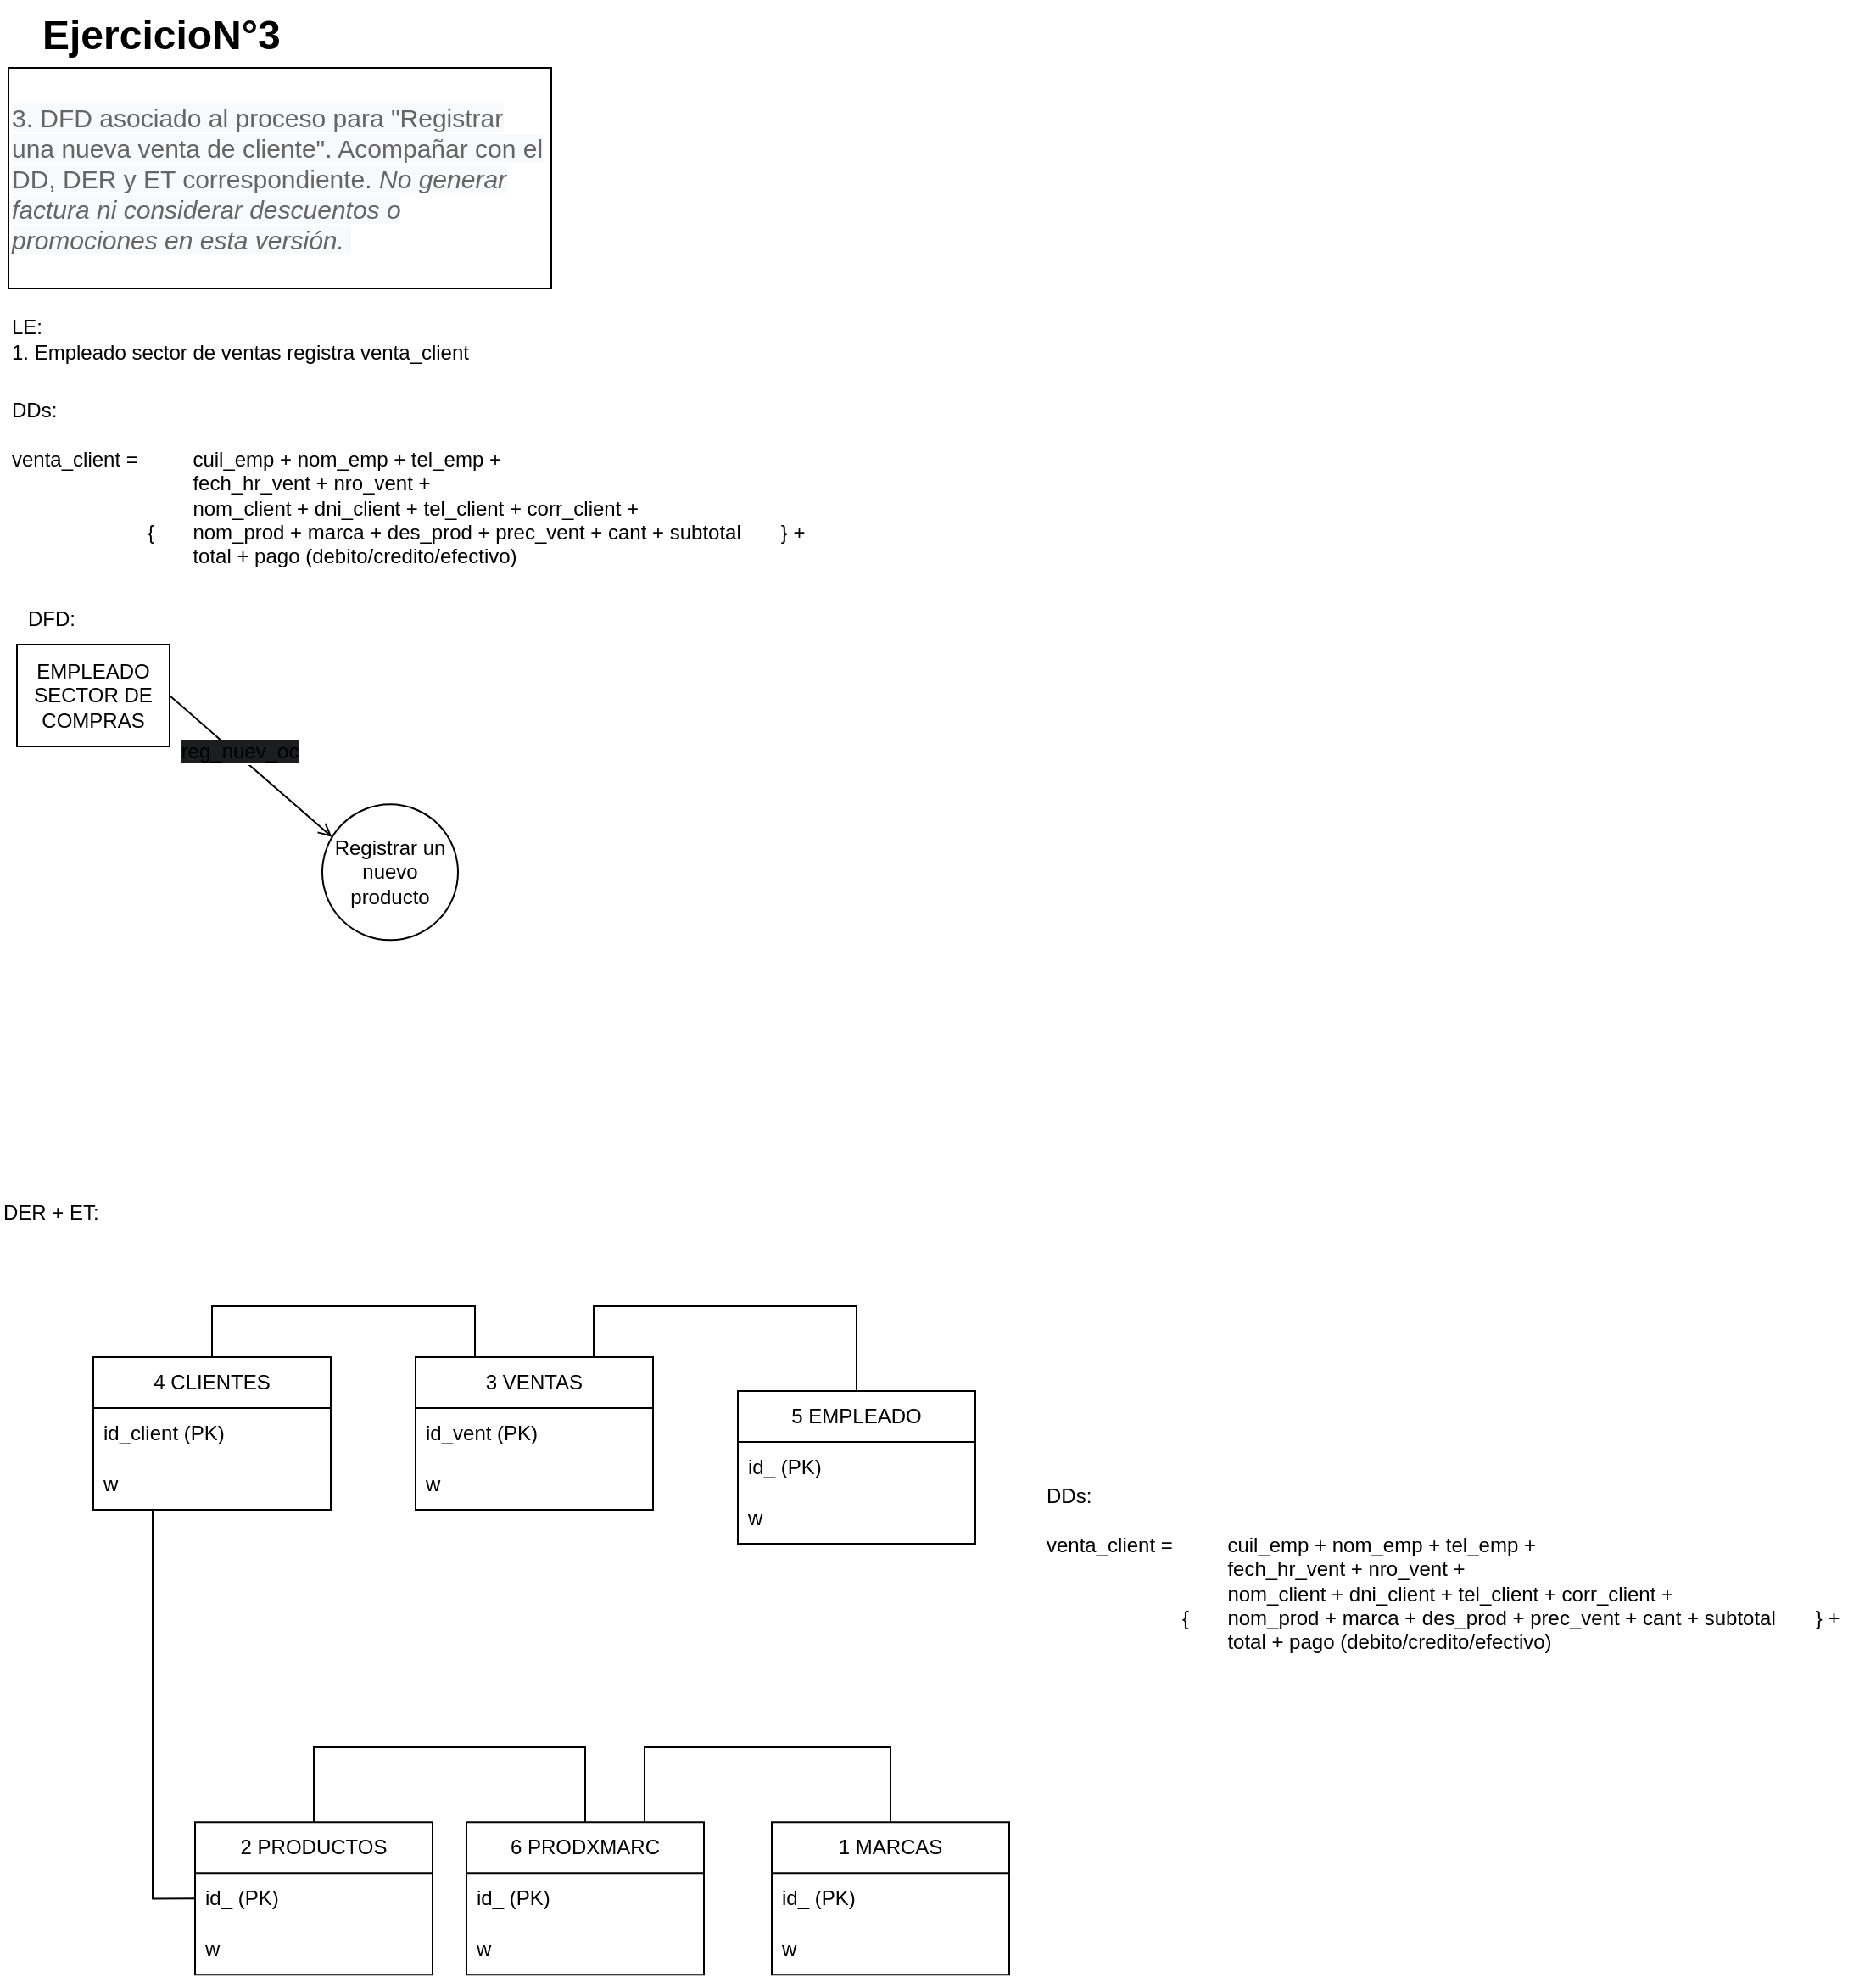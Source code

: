 <mxfile version="28.1.2" pages="2">
  <diagram id="C5RBs43oDa-KdzZeNtuy" name="Ejercicio N1">
    <mxGraphModel dx="978" dy="430" grid="1" gridSize="10" guides="1" tooltips="1" connect="1" arrows="1" fold="1" page="1" pageScale="1" pageWidth="827" pageHeight="1169" math="0" shadow="0">
      <root>
        <mxCell id="WIyWlLk6GJQsqaUBKTNV-0" />
        <mxCell id="WIyWlLk6GJQsqaUBKTNV-1" parent="WIyWlLk6GJQsqaUBKTNV-0" />
        <mxCell id="b3GWcbvmb8lwFzFRFj1i-0" value="&lt;h1 style=&quot;margin-top: 0px;&quot;&gt;&lt;span style=&quot;background-color: transparent; color: light-dark(rgb(0, 0, 0), rgb(255, 255, 255));&quot;&gt;EjercicioN°3&lt;/span&gt;&lt;/h1&gt;" style="text;html=1;whiteSpace=wrap;overflow=hidden;rounded=0;" parent="WIyWlLk6GJQsqaUBKTNV-1" vertex="1">
          <mxGeometry x="37.5" y="10" width="222.5" height="40" as="geometry" />
        </mxCell>
        <mxCell id="b3GWcbvmb8lwFzFRFj1i-5" value="&lt;p class=&quot;MsoNormal&quot;&gt;&lt;span style=&quot;color: rgb(101, 101, 101); font-family: &amp;quot;Century Gothic&amp;quot;, Arial, Helvetica, sans-serif; font-size: 15px; background-color: rgb(248, 249, 250);&quot;&gt;3. DFD asociado al proceso para &quot;Registrar una nueva venta de cliente&quot;. Acompañar con el DD, DER y ET correspondiente.&amp;nbsp;&lt;/span&gt;&lt;em style=&quot;box-sizing: border-box; outline: none; color: rgb(101, 101, 101); font-family: &amp;quot;Century Gothic&amp;quot;, Arial, Helvetica, sans-serif; font-size: 15px; background-color: rgb(248, 249, 250);&quot;&gt;No generar factura ni considerar descuentos o promociones en esta versión.&amp;nbsp;&lt;/em&gt;&lt;/p&gt;" style="rounded=0;whiteSpace=wrap;html=1;align=left;" parent="WIyWlLk6GJQsqaUBKTNV-1" vertex="1">
          <mxGeometry x="20" y="50" width="320" height="130" as="geometry" />
        </mxCell>
        <mxCell id="b3GWcbvmb8lwFzFRFj1i-6" value="LE:&lt;div&gt;1. Empleado sector de ventas registra venta_client&lt;/div&gt;" style="text;html=1;align=left;verticalAlign=middle;resizable=0;points=[];autosize=1;strokeColor=none;fillColor=none;" parent="WIyWlLk6GJQsqaUBKTNV-1" vertex="1">
          <mxGeometry x="20" y="190" width="290" height="40" as="geometry" />
        </mxCell>
        <mxCell id="b3GWcbvmb8lwFzFRFj1i-8" value="&lt;div&gt;&lt;span style=&quot;background-color: transparent; color: light-dark(rgb(0, 0, 0), rgb(255, 255, 255));&quot;&gt;DDs:&lt;/span&gt;&lt;/div&gt;&lt;div&gt;&lt;span style=&quot;background-color: transparent; color: light-dark(rgb(0, 0, 0), rgb(255, 255, 255));&quot;&gt;&lt;br&gt;&lt;/span&gt;&lt;/div&gt;&lt;div&gt;&lt;span style=&quot;background-color: transparent; color: light-dark(rgb(0, 0, 0), rgb(255, 255, 255));&quot;&gt;venta_client&amp;nbsp;&lt;/span&gt;&lt;span style=&quot;background-color: transparent; color: light-dark(rgb(0, 0, 0), rgb(255, 255, 255));&quot;&gt;= &lt;span style=&quot;white-space: pre;&quot;&gt;&#x9;&lt;span style=&quot;white-space: pre;&quot;&gt;&#x9;&lt;/span&gt;&lt;/span&gt;cuil_emp + nom_emp + tel_emp +&lt;/span&gt;&lt;/div&gt;&lt;div&gt;&lt;span style=&quot;background-color: transparent; color: light-dark(rgb(0, 0, 0), rgb(255, 255, 255));&quot;&gt;&lt;span style=&quot;white-space: pre;&quot;&gt;&#x9;&lt;/span&gt;&lt;span style=&quot;white-space: pre;&quot;&gt;&#x9;&lt;/span&gt;&lt;span style=&quot;white-space: pre;&quot;&gt;&#x9;&lt;/span&gt;&lt;span style=&quot;white-space: pre;&quot;&gt;&#x9;&lt;/span&gt;fech_hr_vent + nro_vent +&amp;nbsp;&lt;br&gt;&lt;span style=&quot;white-space: pre;&quot;&gt;&#x9;&lt;/span&gt;&lt;span style=&quot;white-space: pre;&quot;&gt;&#x9;&lt;/span&gt;&lt;span style=&quot;white-space: pre;&quot;&gt;&#x9;&lt;/span&gt;&lt;span style=&quot;white-space: pre;&quot;&gt;&#x9;&lt;/span&gt;&lt;span style=&quot;white-space: pre;&quot;&gt;nom_client + dni_client + tel_client + corr_client + &lt;/span&gt;&lt;/span&gt;&lt;/div&gt;&lt;div&gt;&lt;span style=&quot;background-color: transparent; color: light-dark(rgb(0, 0, 0), rgb(255, 255, 255));&quot;&gt;&lt;span style=&quot;white-space: pre;&quot;&gt;&lt;span style=&quot;white-space: pre;&quot;&gt;&#x9;&lt;/span&gt;&lt;span style=&quot;white-space: pre;&quot;&gt;&#x9;&lt;/span&gt;&lt;span style=&quot;white-space: pre;&quot;&gt;&#x9;&lt;/span&gt;{&lt;span style=&quot;white-space: pre;&quot;&gt;&#x9;&lt;/span&gt;nom_prod + marca + des_prod + prec_vent + cant + subtotal&lt;span style=&quot;white-space: pre;&quot;&gt;&#x9;&lt;/span&gt;} + &lt;br&gt;&lt;/span&gt;&lt;/span&gt;&lt;/div&gt;&lt;div&gt;&lt;span style=&quot;background-color: transparent; color: light-dark(rgb(0, 0, 0), rgb(255, 255, 255));&quot;&gt;&lt;span style=&quot;white-space: pre;&quot;&gt;&lt;span style=&quot;white-space: pre;&quot;&gt;&#x9;&lt;/span&gt;&lt;span style=&quot;white-space: pre;&quot;&gt;&#x9;&lt;/span&gt;&lt;span style=&quot;white-space: pre;&quot;&gt;&#x9;&lt;/span&gt;&lt;span style=&quot;white-space: pre;&quot;&gt;&#x9;&lt;/span&gt;total + pago &lt;/span&gt;&lt;/span&gt;&lt;span style=&quot;background-color: transparent; color: light-dark(rgb(0, 0, 0), rgb(255, 255, 255));&quot;&gt;(debito/credito/efectivo)&lt;/span&gt;&lt;/div&gt;" style="text;html=1;align=left;verticalAlign=middle;resizable=0;points=[];autosize=1;strokeColor=none;fillColor=none;" parent="WIyWlLk6GJQsqaUBKTNV-1" vertex="1">
          <mxGeometry x="20" y="240" width="490" height="110" as="geometry" />
        </mxCell>
        <mxCell id="b3GWcbvmb8lwFzFRFj1i-10" value="DFD:" style="text;html=1;align=center;verticalAlign=middle;resizable=0;points=[];autosize=1;strokeColor=none;fillColor=none;" parent="WIyWlLk6GJQsqaUBKTNV-1" vertex="1">
          <mxGeometry x="20" y="360" width="50" height="30" as="geometry" />
        </mxCell>
        <mxCell id="b3GWcbvmb8lwFzFRFj1i-11" value="Registrar un nuevo producto" style="ellipse;whiteSpace=wrap;html=1;aspect=fixed;" parent="WIyWlLk6GJQsqaUBKTNV-1" vertex="1">
          <mxGeometry x="205" y="484.17" width="80" height="80" as="geometry" />
        </mxCell>
        <mxCell id="b3GWcbvmb8lwFzFRFj1i-44" value="DER + ET:" style="text;html=1;align=left;verticalAlign=middle;resizable=0;points=[];autosize=1;strokeColor=none;fillColor=none;" parent="WIyWlLk6GJQsqaUBKTNV-1" vertex="1">
          <mxGeometry x="15" y="710" width="80" height="30" as="geometry" />
        </mxCell>
        <mxCell id="ySWLrsnGXZnKB59RzaCh-188" value="" style="endArrow=open;html=1;rounded=0;entryX=0.071;entryY=0.24;entryDx=0;entryDy=0;entryPerimeter=0;exitX=1;exitY=0.5;exitDx=0;exitDy=0;" parent="WIyWlLk6GJQsqaUBKTNV-1" source="ZxJxchEfmbb48RboJ_OD-116" target="b3GWcbvmb8lwFzFRFj1i-11" edge="1">
          <mxGeometry width="50" height="50" relative="1" as="geometry">
            <mxPoint x="140" y="430" as="sourcePoint" />
            <mxPoint x="190" y="520" as="targetPoint" />
          </mxGeometry>
        </mxCell>
        <mxCell id="ySWLrsnGXZnKB59RzaCh-217" value="&lt;span style=&quot;font-size: 12px; text-align: left; background-color: rgb(27, 29, 30);&quot;&gt;reg_nuev_oc&lt;/span&gt;" style="edgeLabel;html=1;align=center;verticalAlign=middle;resizable=0;points=[];fillColor=none;" parent="ySWLrsnGXZnKB59RzaCh-188" vertex="1" connectable="0">
          <mxGeometry x="-0.174" y="2" relative="1" as="geometry">
            <mxPoint as="offset" />
          </mxGeometry>
        </mxCell>
        <mxCell id="ZxJxchEfmbb48RboJ_OD-13" value="&lt;span style=&quot;text-wrap-mode: nowrap;&quot;&gt;1 MARCAS&lt;/span&gt;" style="swimlane;fontStyle=0;childLayout=stackLayout;horizontal=1;startSize=30;horizontalStack=0;resizeParent=1;resizeParentMax=0;resizeLast=0;collapsible=1;marginBottom=0;whiteSpace=wrap;html=1;" parent="WIyWlLk6GJQsqaUBKTNV-1" vertex="1">
          <mxGeometry x="470" y="1084.16" width="140" height="90" as="geometry">
            <mxRectangle x="470" y="1084.16" width="110" height="30" as="alternateBounds" />
          </mxGeometry>
        </mxCell>
        <mxCell id="ZxJxchEfmbb48RboJ_OD-14" value="id_ (PK)" style="text;strokeColor=none;fillColor=none;align=left;verticalAlign=middle;spacingLeft=4;spacingRight=4;overflow=hidden;points=[[0,0.5],[1,0.5]];portConstraint=eastwest;rotatable=0;whiteSpace=wrap;html=1;" parent="ZxJxchEfmbb48RboJ_OD-13" vertex="1">
          <mxGeometry y="30" width="140" height="30" as="geometry" />
        </mxCell>
        <mxCell id="ZxJxchEfmbb48RboJ_OD-31" value="w" style="text;strokeColor=none;fillColor=none;align=left;verticalAlign=middle;spacingLeft=4;spacingRight=4;overflow=hidden;points=[[0,0.5],[1,0.5]];portConstraint=eastwest;rotatable=0;whiteSpace=wrap;html=1;" parent="ZxJxchEfmbb48RboJ_OD-13" vertex="1">
          <mxGeometry y="60" width="140" height="30" as="geometry" />
        </mxCell>
        <mxCell id="ZxJxchEfmbb48RboJ_OD-116" value="EMPLEADO SECTOR DE COMPRAS" style="whiteSpace=wrap;html=1;" parent="WIyWlLk6GJQsqaUBKTNV-1" vertex="1">
          <mxGeometry x="25" y="390" width="90" height="60" as="geometry" />
        </mxCell>
        <mxCell id="hRXzmuXVFD5WDxkxu0ad-18" style="edgeStyle=orthogonalEdgeStyle;rounded=0;orthogonalLoop=1;jettySize=auto;html=1;exitX=0;exitY=0.5;exitDx=0;exitDy=0;entryX=0.25;entryY=1;entryDx=0;entryDy=0;endArrow=none;" edge="1" parent="WIyWlLk6GJQsqaUBKTNV-1" source="hRXzmuXVFD5WDxkxu0ad-1" target="hRXzmuXVFD5WDxkxu0ad-7">
          <mxGeometry relative="1" as="geometry" />
        </mxCell>
        <mxCell id="hRXzmuXVFD5WDxkxu0ad-22" style="edgeStyle=orthogonalEdgeStyle;rounded=0;orthogonalLoop=1;jettySize=auto;html=1;exitX=0.5;exitY=0;exitDx=0;exitDy=0;entryX=0.5;entryY=0;entryDx=0;entryDy=0;endArrow=none;" edge="1" parent="WIyWlLk6GJQsqaUBKTNV-1" source="hRXzmuXVFD5WDxkxu0ad-1" target="hRXzmuXVFD5WDxkxu0ad-19">
          <mxGeometry relative="1" as="geometry">
            <Array as="points">
              <mxPoint x="200" y="1040" />
              <mxPoint x="360" y="1040" />
            </Array>
          </mxGeometry>
        </mxCell>
        <mxCell id="hRXzmuXVFD5WDxkxu0ad-1" value="&lt;span style=&quot;text-wrap-mode: nowrap;&quot;&gt;2 PRODUCTOS&lt;/span&gt;" style="swimlane;fontStyle=0;childLayout=stackLayout;horizontal=1;startSize=30;horizontalStack=0;resizeParent=1;resizeParentMax=0;resizeLast=0;collapsible=1;marginBottom=0;whiteSpace=wrap;html=1;" vertex="1" parent="WIyWlLk6GJQsqaUBKTNV-1">
          <mxGeometry x="130" y="1084.16" width="140" height="90" as="geometry">
            <mxRectangle x="130" y="1084.16" width="110" height="30" as="alternateBounds" />
          </mxGeometry>
        </mxCell>
        <mxCell id="hRXzmuXVFD5WDxkxu0ad-2" value="id_ (PK)" style="text;strokeColor=none;fillColor=none;align=left;verticalAlign=middle;spacingLeft=4;spacingRight=4;overflow=hidden;points=[[0,0.5],[1,0.5]];portConstraint=eastwest;rotatable=0;whiteSpace=wrap;html=1;" vertex="1" parent="hRXzmuXVFD5WDxkxu0ad-1">
          <mxGeometry y="30" width="140" height="30" as="geometry" />
        </mxCell>
        <mxCell id="hRXzmuXVFD5WDxkxu0ad-3" value="w" style="text;strokeColor=none;fillColor=none;align=left;verticalAlign=middle;spacingLeft=4;spacingRight=4;overflow=hidden;points=[[0,0.5],[1,0.5]];portConstraint=eastwest;rotatable=0;whiteSpace=wrap;html=1;" vertex="1" parent="hRXzmuXVFD5WDxkxu0ad-1">
          <mxGeometry y="60" width="140" height="30" as="geometry" />
        </mxCell>
        <mxCell id="hRXzmuXVFD5WDxkxu0ad-4" value="&lt;span style=&quot;text-wrap-mode: nowrap;&quot;&gt;3 VENTAS&lt;/span&gt;&lt;span style=&quot;color: rgba(0, 0, 0, 0); font-family: monospace; font-size: 0px; text-align: start; text-wrap-mode: nowrap;&quot;&gt;%3CmxGraphModel%3E%3Croot%3E%3CmxCell%20id%3D%220%22%2F%3E%3CmxCell%20id%3D%221%22%20parent%3D%220%22%2F%3E%3CmxCell%20id%3D%222%22%20value%3D%22%26lt%3Bspan%20style%3D%26quot%3Btext-wrap-mode%3A%20nowrap%3B%26quot%3B%26gt%3B2%20PRODUCTOS%26lt%3B%2Fspan%26gt%3B%22%20style%3D%22swimlane%3BfontStyle%3D0%3BchildLayout%3DstackLayout%3Bhorizontal%3D1%3BstartSize%3D30%3BhorizontalStack%3D0%3BresizeParent%3D1%3BresizeParentMax%3D0%3BresizeLast%3D0%3Bcollapsible%3D1%3BmarginBottom%3D0%3BwhiteSpace%3Dwrap%3Bhtml%3D1%3B%22%20vertex%3D%221%22%20collapsed%3D%221%22%20parent%3D%221%22%3E%3CmxGeometry%20x%3D%2260%22%20y%3D%22810%22%20width%3D%22110%22%20height%3D%2230%22%20as%3D%22geometry%22%3E%3CmxRectangle%20x%3D%2210%22%20y%3D%22800%22%20width%3D%22140%22%20height%3D%2290%22%20as%3D%22alternateBounds%22%2F%3E%3C%2FmxGeometry%3E%3C%2FmxCell%3E%3CmxCell%20id%3D%223%22%20value%3D%22id_%20(PK)%22%20style%3D%22text%3BstrokeColor%3Dnone%3BfillColor%3Dnone%3Balign%3Dleft%3BverticalAlign%3Dmiddle%3BspacingLeft%3D4%3BspacingRight%3D4%3Boverflow%3Dhidden%3Bpoints%3D%5B%5B0%2C0.5%5D%2C%5B1%2C0.5%5D%5D%3BportConstraint%3Deastwest%3Brotatable%3D0%3BwhiteSpace%3Dwrap%3Bhtml%3D1%3B%22%20vertex%3D%221%22%20parent%3D%222%22%3E%3CmxGeometry%20y%3D%2230%22%20width%3D%22140%22%20height%3D%2230%22%20as%3D%22geometry%22%2F%3E%3C%2FmxCell%3E%3CmxCell%20id%3D%224%22%20value%3D%22w%22%20style%3D%22text%3BstrokeColor%3Dnone%3BfillColor%3Dnone%3Balign%3Dleft%3BverticalAlign%3Dmiddle%3BspacingLeft%3D4%3BspacingRight%3D4%3Boverflow%3Dhidden%3Bpoints%3D%5B%5B0%2C0.5%5D%2C%5B1%2C0.5%5D%5D%3BportConstraint%3Deastwest%3Brotatable%3D0%3BwhiteSpace%3Dwrap%3Bhtml%3D1%3B%22%20vertex%3D%221%22%20parent%3D%222%22%3E%3CmxGeometry%20y%3D%2260%22%20width%3D%22140%22%20height%3D%2230%22%20as%3D%22geometry%22%2F%3E%3C%2FmxCell%3E%3C%2Froot%3E%3C%2FmxGraphModel%3E&lt;/span&gt;" style="swimlane;fontStyle=0;childLayout=stackLayout;horizontal=1;startSize=30;horizontalStack=0;resizeParent=1;resizeParentMax=0;resizeLast=0;collapsible=1;marginBottom=0;whiteSpace=wrap;html=1;" vertex="1" parent="WIyWlLk6GJQsqaUBKTNV-1">
          <mxGeometry x="260" y="810" width="140" height="90" as="geometry">
            <mxRectangle x="260" y="810" width="110" height="30" as="alternateBounds" />
          </mxGeometry>
        </mxCell>
        <mxCell id="hRXzmuXVFD5WDxkxu0ad-5" value="id_vent (PK)" style="text;strokeColor=none;fillColor=none;align=left;verticalAlign=middle;spacingLeft=4;spacingRight=4;overflow=hidden;points=[[0,0.5],[1,0.5]];portConstraint=eastwest;rotatable=0;whiteSpace=wrap;html=1;" vertex="1" parent="hRXzmuXVFD5WDxkxu0ad-4">
          <mxGeometry y="30" width="140" height="30" as="geometry" />
        </mxCell>
        <mxCell id="hRXzmuXVFD5WDxkxu0ad-6" value="w" style="text;strokeColor=none;fillColor=none;align=left;verticalAlign=middle;spacingLeft=4;spacingRight=4;overflow=hidden;points=[[0,0.5],[1,0.5]];portConstraint=eastwest;rotatable=0;whiteSpace=wrap;html=1;" vertex="1" parent="hRXzmuXVFD5WDxkxu0ad-4">
          <mxGeometry y="60" width="140" height="30" as="geometry" />
        </mxCell>
        <mxCell id="hRXzmuXVFD5WDxkxu0ad-16" style="edgeStyle=orthogonalEdgeStyle;rounded=0;orthogonalLoop=1;jettySize=auto;html=1;exitX=0.5;exitY=0;exitDx=0;exitDy=0;entryX=0.25;entryY=0;entryDx=0;entryDy=0;endArrow=none;" edge="1" parent="WIyWlLk6GJQsqaUBKTNV-1" source="hRXzmuXVFD5WDxkxu0ad-7" target="hRXzmuXVFD5WDxkxu0ad-4">
          <mxGeometry relative="1" as="geometry">
            <Array as="points">
              <mxPoint x="140" y="780" />
              <mxPoint x="295" y="780" />
            </Array>
          </mxGeometry>
        </mxCell>
        <mxCell id="hRXzmuXVFD5WDxkxu0ad-7" value="&lt;span style=&quot;text-wrap-mode: nowrap;&quot;&gt;4 CLIENTES&lt;/span&gt;" style="swimlane;fontStyle=0;childLayout=stackLayout;horizontal=1;startSize=30;horizontalStack=0;resizeParent=1;resizeParentMax=0;resizeLast=0;collapsible=1;marginBottom=0;whiteSpace=wrap;html=1;" vertex="1" parent="WIyWlLk6GJQsqaUBKTNV-1">
          <mxGeometry x="70" y="810" width="140" height="90" as="geometry">
            <mxRectangle x="70" y="810" width="110" height="30" as="alternateBounds" />
          </mxGeometry>
        </mxCell>
        <mxCell id="hRXzmuXVFD5WDxkxu0ad-8" value="id_client (PK)" style="text;strokeColor=none;fillColor=none;align=left;verticalAlign=middle;spacingLeft=4;spacingRight=4;overflow=hidden;points=[[0,0.5],[1,0.5]];portConstraint=eastwest;rotatable=0;whiteSpace=wrap;html=1;" vertex="1" parent="hRXzmuXVFD5WDxkxu0ad-7">
          <mxGeometry y="30" width="140" height="30" as="geometry" />
        </mxCell>
        <mxCell id="hRXzmuXVFD5WDxkxu0ad-9" value="w" style="text;strokeColor=none;fillColor=none;align=left;verticalAlign=middle;spacingLeft=4;spacingRight=4;overflow=hidden;points=[[0,0.5],[1,0.5]];portConstraint=eastwest;rotatable=0;whiteSpace=wrap;html=1;" vertex="1" parent="hRXzmuXVFD5WDxkxu0ad-7">
          <mxGeometry y="60" width="140" height="30" as="geometry" />
        </mxCell>
        <mxCell id="hRXzmuXVFD5WDxkxu0ad-24" style="edgeStyle=orthogonalEdgeStyle;rounded=0;orthogonalLoop=1;jettySize=auto;html=1;exitX=0.5;exitY=0;exitDx=0;exitDy=0;entryX=0.75;entryY=0;entryDx=0;entryDy=0;endArrow=none;" edge="1" parent="WIyWlLk6GJQsqaUBKTNV-1" source="hRXzmuXVFD5WDxkxu0ad-10" target="hRXzmuXVFD5WDxkxu0ad-4">
          <mxGeometry relative="1" as="geometry">
            <Array as="points">
              <mxPoint x="505" y="780" />
              <mxPoint x="343" y="780" />
            </Array>
          </mxGeometry>
        </mxCell>
        <mxCell id="hRXzmuXVFD5WDxkxu0ad-10" value="&lt;span style=&quot;text-wrap-mode: nowrap;&quot;&gt;5 EMPLEADO&lt;/span&gt;" style="swimlane;fontStyle=0;childLayout=stackLayout;horizontal=1;startSize=30;horizontalStack=0;resizeParent=1;resizeParentMax=0;resizeLast=0;collapsible=1;marginBottom=0;whiteSpace=wrap;html=1;" vertex="1" parent="WIyWlLk6GJQsqaUBKTNV-1">
          <mxGeometry x="450" y="830" width="140" height="90" as="geometry">
            <mxRectangle x="450" y="810" width="110" height="30" as="alternateBounds" />
          </mxGeometry>
        </mxCell>
        <mxCell id="hRXzmuXVFD5WDxkxu0ad-11" value="id_ (PK)" style="text;strokeColor=none;fillColor=none;align=left;verticalAlign=middle;spacingLeft=4;spacingRight=4;overflow=hidden;points=[[0,0.5],[1,0.5]];portConstraint=eastwest;rotatable=0;whiteSpace=wrap;html=1;" vertex="1" parent="hRXzmuXVFD5WDxkxu0ad-10">
          <mxGeometry y="30" width="140" height="30" as="geometry" />
        </mxCell>
        <mxCell id="hRXzmuXVFD5WDxkxu0ad-12" value="w" style="text;strokeColor=none;fillColor=none;align=left;verticalAlign=middle;spacingLeft=4;spacingRight=4;overflow=hidden;points=[[0,0.5],[1,0.5]];portConstraint=eastwest;rotatable=0;whiteSpace=wrap;html=1;" vertex="1" parent="hRXzmuXVFD5WDxkxu0ad-10">
          <mxGeometry y="60" width="140" height="30" as="geometry" />
        </mxCell>
        <mxCell id="hRXzmuXVFD5WDxkxu0ad-23" style="edgeStyle=orthogonalEdgeStyle;rounded=0;orthogonalLoop=1;jettySize=auto;html=1;exitX=0.75;exitY=0;exitDx=0;exitDy=0;entryX=0.5;entryY=0;entryDx=0;entryDy=0;endArrow=none;" edge="1" parent="WIyWlLk6GJQsqaUBKTNV-1" source="hRXzmuXVFD5WDxkxu0ad-19" target="ZxJxchEfmbb48RboJ_OD-13">
          <mxGeometry relative="1" as="geometry">
            <Array as="points">
              <mxPoint x="395" y="1040" />
              <mxPoint x="540" y="1040" />
            </Array>
          </mxGeometry>
        </mxCell>
        <mxCell id="hRXzmuXVFD5WDxkxu0ad-19" value="&lt;span style=&quot;text-wrap-mode: nowrap;&quot;&gt;6 PRODXMARC&lt;/span&gt;" style="swimlane;fontStyle=0;childLayout=stackLayout;horizontal=1;startSize=30;horizontalStack=0;resizeParent=1;resizeParentMax=0;resizeLast=0;collapsible=1;marginBottom=0;whiteSpace=wrap;html=1;" vertex="1" parent="WIyWlLk6GJQsqaUBKTNV-1">
          <mxGeometry x="290" y="1084.16" width="140" height="90" as="geometry">
            <mxRectangle x="290" y="1084.16" width="110" height="30" as="alternateBounds" />
          </mxGeometry>
        </mxCell>
        <mxCell id="hRXzmuXVFD5WDxkxu0ad-20" value="id_ (PK)" style="text;strokeColor=none;fillColor=none;align=left;verticalAlign=middle;spacingLeft=4;spacingRight=4;overflow=hidden;points=[[0,0.5],[1,0.5]];portConstraint=eastwest;rotatable=0;whiteSpace=wrap;html=1;" vertex="1" parent="hRXzmuXVFD5WDxkxu0ad-19">
          <mxGeometry y="30" width="140" height="30" as="geometry" />
        </mxCell>
        <mxCell id="hRXzmuXVFD5WDxkxu0ad-21" value="w" style="text;strokeColor=none;fillColor=none;align=left;verticalAlign=middle;spacingLeft=4;spacingRight=4;overflow=hidden;points=[[0,0.5],[1,0.5]];portConstraint=eastwest;rotatable=0;whiteSpace=wrap;html=1;" vertex="1" parent="hRXzmuXVFD5WDxkxu0ad-19">
          <mxGeometry y="60" width="140" height="30" as="geometry" />
        </mxCell>
        <mxCell id="hRXzmuXVFD5WDxkxu0ad-26" value="&lt;div&gt;&lt;span style=&quot;background-color: transparent; color: light-dark(rgb(0, 0, 0), rgb(255, 255, 255));&quot;&gt;DDs:&lt;/span&gt;&lt;/div&gt;&lt;div&gt;&lt;span style=&quot;background-color: transparent; color: light-dark(rgb(0, 0, 0), rgb(255, 255, 255));&quot;&gt;&lt;br&gt;&lt;/span&gt;&lt;/div&gt;&lt;div&gt;&lt;span style=&quot;background-color: transparent; color: light-dark(rgb(0, 0, 0), rgb(255, 255, 255));&quot;&gt;venta_client&amp;nbsp;&lt;/span&gt;&lt;span style=&quot;background-color: transparent; color: light-dark(rgb(0, 0, 0), rgb(255, 255, 255));&quot;&gt;= &lt;span style=&quot;white-space: pre;&quot;&gt;&#x9;&lt;span style=&quot;white-space: pre;&quot;&gt;&#x9;&lt;/span&gt;&lt;/span&gt;cuil_emp + nom_emp + tel_emp +&lt;/span&gt;&lt;/div&gt;&lt;div&gt;&lt;span style=&quot;background-color: transparent; color: light-dark(rgb(0, 0, 0), rgb(255, 255, 255));&quot;&gt;&lt;span style=&quot;white-space: pre;&quot;&gt;&#x9;&lt;/span&gt;&lt;span style=&quot;white-space: pre;&quot;&gt;&#x9;&lt;/span&gt;&lt;span style=&quot;white-space: pre;&quot;&gt;&#x9;&lt;/span&gt;&lt;span style=&quot;white-space: pre;&quot;&gt;&#x9;&lt;/span&gt;fech_hr_vent + nro_vent +&amp;nbsp;&lt;br&gt;&lt;span style=&quot;white-space: pre;&quot;&gt;&#x9;&lt;/span&gt;&lt;span style=&quot;white-space: pre;&quot;&gt;&#x9;&lt;/span&gt;&lt;span style=&quot;white-space: pre;&quot;&gt;&#x9;&lt;/span&gt;&lt;span style=&quot;white-space: pre;&quot;&gt;&#x9;&lt;/span&gt;&lt;span style=&quot;white-space: pre;&quot;&gt;nom_client + dni_client + tel_client + corr_client + &lt;/span&gt;&lt;/span&gt;&lt;/div&gt;&lt;div&gt;&lt;span style=&quot;background-color: transparent; color: light-dark(rgb(0, 0, 0), rgb(255, 255, 255));&quot;&gt;&lt;span style=&quot;white-space: pre;&quot;&gt;&lt;span style=&quot;white-space: pre;&quot;&gt;&#x9;&lt;/span&gt;&lt;span style=&quot;white-space: pre;&quot;&gt;&#x9;&lt;/span&gt;&lt;span style=&quot;white-space: pre;&quot;&gt;&#x9;&lt;/span&gt;{&lt;span style=&quot;white-space: pre;&quot;&gt;&#x9;&lt;/span&gt;nom_prod + marca + des_prod + prec_vent + cant + subtotal&lt;span style=&quot;white-space: pre;&quot;&gt;&#x9;&lt;/span&gt;} + &lt;br&gt;&lt;/span&gt;&lt;/span&gt;&lt;/div&gt;&lt;div&gt;&lt;span style=&quot;background-color: transparent; color: light-dark(rgb(0, 0, 0), rgb(255, 255, 255));&quot;&gt;&lt;span style=&quot;white-space: pre;&quot;&gt;&lt;span style=&quot;white-space: pre;&quot;&gt;&#x9;&lt;/span&gt;&lt;span style=&quot;white-space: pre;&quot;&gt;&#x9;&lt;/span&gt;&lt;span style=&quot;white-space: pre;&quot;&gt;&#x9;&lt;/span&gt;&lt;span style=&quot;white-space: pre;&quot;&gt;&#x9;&lt;/span&gt;total + pago &lt;/span&gt;&lt;/span&gt;&lt;span style=&quot;background-color: transparent; color: light-dark(rgb(0, 0, 0), rgb(255, 255, 255));&quot;&gt;(debito/credito/efectivo)&lt;/span&gt;&lt;/div&gt;" style="text;html=1;align=left;verticalAlign=middle;resizable=0;points=[];autosize=1;strokeColor=none;fillColor=none;" vertex="1" parent="WIyWlLk6GJQsqaUBKTNV-1">
          <mxGeometry x="630" y="880" width="490" height="110" as="geometry" />
        </mxCell>
      </root>
    </mxGraphModel>
  </diagram>
  <diagram id="BGe3AT7pvc1dVeSE8rvr" name="Página-2">
    <mxGraphModel dx="1025" dy="516" grid="1" gridSize="10" guides="1" tooltips="1" connect="1" arrows="1" fold="1" page="1" pageScale="1" pageWidth="827" pageHeight="1169" math="0" shadow="0">
      <root>
        <mxCell id="0" />
        <mxCell id="1" parent="0" />
        <mxCell id="GNRgqLsv_M1nK3rhrWTJ-1" value="&lt;h1 style=&quot;margin-top: 0px;&quot;&gt;&lt;span style=&quot;background-color: transparent; color: light-dark(rgb(0, 0, 0), rgb(255, 255, 255));&quot;&gt;EjercicioN°2&lt;/span&gt;&lt;/h1&gt;" style="text;html=1;whiteSpace=wrap;overflow=hidden;rounded=0;" parent="1" vertex="1">
          <mxGeometry x="22.5" y="31" width="440" height="40" as="geometry" />
        </mxCell>
        <mxCell id="GNRgqLsv_M1nK3rhrWTJ-2" value="&lt;p style=&quot;mso-margin-bottom-alt:auto;line-height:normal;&lt;br/&gt;background:#F8F9FA&quot; class=&quot;MsoNormal&quot;&gt;&lt;span style=&quot;font-size:12.0pt;font-family:&amp;quot;Century Gothic&amp;quot;,sans-serif;&lt;br/&gt;mso-fareast-font-family:&amp;quot;Times New Roman&amp;quot;;mso-bidi-font-family:&amp;quot;Times New Roman&amp;quot;;&lt;br/&gt;color:#656565;mso-fareast-language:ES-AR;mso-no-proof:no&quot;&gt;2. DFD asociado al proceso&lt;br/&gt;para &quot;Registrar contratación de flete&quot;. Acompañar con el DD, DER y ET&lt;br/&gt;correspondiente. (El flete es una empresa a la que se contrata para trasladar&lt;br/&gt;la mercadería asociada a una orden de compras)&lt;/span&gt;&lt;/p&gt;" style="rounded=0;whiteSpace=wrap;html=1;align=left;" parent="1" vertex="1">
          <mxGeometry x="92.5" y="78.9" width="310" height="160" as="geometry" />
        </mxCell>
        <mxCell id="GNRgqLsv_M1nK3rhrWTJ-3" value="LE:&lt;div&gt;1. Empleado sector de compra registra con_flete&lt;/div&gt;" style="text;html=1;align=left;verticalAlign=middle;resizable=0;points=[];autosize=1;strokeColor=none;fillColor=none;" parent="1" vertex="1">
          <mxGeometry x="30" y="258.9" width="280" height="40" as="geometry" />
        </mxCell>
        <mxCell id="GNRgqLsv_M1nK3rhrWTJ-4" value="&lt;div&gt;&lt;span style=&quot;background-color: transparent; color: light-dark(rgb(0, 0, 0), rgb(255, 255, 255));&quot;&gt;DDs:&lt;/span&gt;&lt;/div&gt;&lt;div&gt;&lt;span style=&quot;background-color: transparent; color: light-dark(rgb(0, 0, 0), rgb(255, 255, 255));&quot;&gt;&lt;br&gt;&lt;/span&gt;&lt;/div&gt;&lt;div&gt;&lt;span style=&quot;background-color: transparent; color: light-dark(rgb(0, 0, 0), rgb(255, 255, 255));&quot;&gt;con_flete&amp;nbsp;&lt;/span&gt;&lt;span style=&quot;background-color: transparent; color: light-dark(rgb(0, 0, 0), rgb(255, 255, 255));&quot;&gt;= fech_hor_cont + nomb_emp + tel_emp + tel_emp + num_cont + nro_oc +&amp;nbsp;&lt;/span&gt;&lt;/div&gt;&lt;div&gt;{ fech_hor_ret + destino + nom_chofer + fecha_hor_entr}&amp;nbsp;&lt;/div&gt;" style="text;html=1;align=left;verticalAlign=middle;resizable=0;points=[];autosize=1;strokeColor=none;fillColor=none;" parent="1" vertex="1">
          <mxGeometry x="30" y="318.9" width="480" height="70" as="geometry" />
        </mxCell>
        <mxCell id="GNRgqLsv_M1nK3rhrWTJ-5" value="Empleado sector de compras" style="rounded=0;whiteSpace=wrap;html=1;" parent="1" vertex="1">
          <mxGeometry x="155" y="448.9" width="100" height="50" as="geometry" />
        </mxCell>
        <mxCell id="GNRgqLsv_M1nK3rhrWTJ-6" value="DFD:" style="text;html=1;align=center;verticalAlign=middle;resizable=0;points=[];autosize=1;strokeColor=none;fillColor=none;" parent="1" vertex="1">
          <mxGeometry x="20" y="398.9" width="50" height="30" as="geometry" />
        </mxCell>
        <mxCell id="GNRgqLsv_M1nK3rhrWTJ-7" value="&lt;span style=&quot;font-family: &amp;quot;Century Gothic&amp;quot;, sans-serif; font-size: 16px; text-align: left;&quot;&gt;Registrar contratación de flete&lt;/span&gt;" style="ellipse;whiteSpace=wrap;html=1;aspect=fixed;" parent="1" vertex="1">
          <mxGeometry x="205" y="528.9" width="100" height="100" as="geometry" />
        </mxCell>
        <mxCell id="GNRgqLsv_M1nK3rhrWTJ-11" value="" style="endArrow=none;html=1;rounded=0;" parent="1" edge="1">
          <mxGeometry width="50" height="50" relative="1" as="geometry">
            <mxPoint x="375" y="498.9" as="sourcePoint" />
            <mxPoint x="445" y="498.9" as="targetPoint" />
          </mxGeometry>
        </mxCell>
        <mxCell id="GNRgqLsv_M1nK3rhrWTJ-12" value="" style="endArrow=none;html=1;rounded=0;" parent="1" edge="1">
          <mxGeometry width="50" height="50" relative="1" as="geometry">
            <mxPoint x="375" y="528.9" as="sourcePoint" />
            <mxPoint x="445" y="528.9" as="targetPoint" />
          </mxGeometry>
        </mxCell>
        <mxCell id="GNRgqLsv_M1nK3rhrWTJ-13" value="EMPLEADO" style="text;html=1;align=center;verticalAlign=middle;resizable=0;points=[];autosize=1;strokeColor=none;fillColor=none;" parent="1" vertex="1">
          <mxGeometry x="365" y="498.9" width="90" height="30" as="geometry" />
        </mxCell>
        <mxCell id="GNRgqLsv_M1nK3rhrWTJ-14" value="" style="endArrow=none;html=1;rounded=0;" parent="1" edge="1">
          <mxGeometry width="50" height="50" relative="1" as="geometry">
            <mxPoint x="375" y="587.9" as="sourcePoint" />
            <mxPoint x="445" y="587.9" as="targetPoint" />
          </mxGeometry>
        </mxCell>
        <mxCell id="GNRgqLsv_M1nK3rhrWTJ-15" value="" style="endArrow=none;html=1;rounded=0;" parent="1" edge="1">
          <mxGeometry width="50" height="50" relative="1" as="geometry">
            <mxPoint x="375" y="617.9" as="sourcePoint" />
            <mxPoint x="445" y="617.9" as="targetPoint" />
          </mxGeometry>
        </mxCell>
        <mxCell id="GNRgqLsv_M1nK3rhrWTJ-16" value="ORDENCOMPRA" style="text;html=1;align=center;verticalAlign=middle;resizable=0;points=[];autosize=1;strokeColor=none;fillColor=none;" parent="1" vertex="1">
          <mxGeometry x="350" y="587.9" width="120" height="30" as="geometry" />
        </mxCell>
        <mxCell id="GNRgqLsv_M1nK3rhrWTJ-20" value="" style="endArrow=none;html=1;rounded=0;" parent="1" edge="1">
          <mxGeometry width="50" height="50" relative="1" as="geometry">
            <mxPoint x="150" y="648.9" as="sourcePoint" />
            <mxPoint x="220" y="648.9" as="targetPoint" />
          </mxGeometry>
        </mxCell>
        <mxCell id="GNRgqLsv_M1nK3rhrWTJ-21" value="" style="endArrow=none;html=1;rounded=0;" parent="1" edge="1">
          <mxGeometry width="50" height="50" relative="1" as="geometry">
            <mxPoint x="150" y="678.9" as="sourcePoint" />
            <mxPoint x="220" y="678.9" as="targetPoint" />
          </mxGeometry>
        </mxCell>
        <mxCell id="GNRgqLsv_M1nK3rhrWTJ-22" value="TRANSPORTE" style="text;html=1;align=center;verticalAlign=middle;resizable=0;points=[];autosize=1;strokeColor=none;fillColor=none;" parent="1" vertex="1">
          <mxGeometry x="130" y="648.9" width="110" height="30" as="geometry" />
        </mxCell>
        <mxCell id="GNRgqLsv_M1nK3rhrWTJ-26" style="endArrow=open;html=1;rounded=0;entryX=0;entryY=0.375;entryDx=0;entryDy=0;entryPerimeter=0;exitX=0.14;exitY=1.047;exitDx=0;exitDy=0;exitPerimeter=0;" parent="1" source="GNRgqLsv_M1nK3rhrWTJ-5" target="GNRgqLsv_M1nK3rhrWTJ-7" edge="1">
          <mxGeometry relative="1" as="geometry">
            <mxPoint x="81.74" y="528.9" as="sourcePoint" />
            <mxPoint x="205.0" y="591.32" as="targetPoint" />
            <Array as="points">
              <mxPoint x="169" y="568.9" />
            </Array>
          </mxGeometry>
        </mxCell>
        <mxCell id="GNRgqLsv_M1nK3rhrWTJ-27" value="&lt;span style=&quot;font-size: 12px; text-align: left; background-color: rgb(27, 29, 30);&quot;&gt;con_flete&amp;nbsp;&lt;/span&gt;" style="edgeLabel;html=1;align=center;verticalAlign=middle;resizable=0;points=[];" parent="GNRgqLsv_M1nK3rhrWTJ-26" vertex="1" connectable="0">
          <mxGeometry x="-0.178" y="1" relative="1" as="geometry">
            <mxPoint x="5" y="-19" as="offset" />
          </mxGeometry>
        </mxCell>
        <mxCell id="GNRgqLsv_M1nK3rhrWTJ-30" value="" style="endArrow=open;html=1;rounded=0;entryX=0.992;entryY=0.321;entryDx=0;entryDy=0;entryPerimeter=0;" parent="1" target="GNRgqLsv_M1nK3rhrWTJ-7" edge="1">
          <mxGeometry width="50" height="50" relative="1" as="geometry">
            <mxPoint x="385" y="528.9" as="sourcePoint" />
            <mxPoint x="295" y="584.9" as="targetPoint" />
          </mxGeometry>
        </mxCell>
        <mxCell id="GNRgqLsv_M1nK3rhrWTJ-31" value="id_emp" style="edgeLabel;html=1;align=center;verticalAlign=middle;resizable=0;points=[];" parent="GNRgqLsv_M1nK3rhrWTJ-30" vertex="1" connectable="0">
          <mxGeometry x="-0.086" y="3" relative="1" as="geometry">
            <mxPoint as="offset" />
          </mxGeometry>
        </mxCell>
        <mxCell id="GNRgqLsv_M1nK3rhrWTJ-32" value="" style="endArrow=open;html=1;rounded=0;entryX=1;entryY=0.5;entryDx=0;entryDy=0;exitX=0.405;exitY=-0.044;exitDx=0;exitDy=0;exitPerimeter=0;" parent="1" source="GNRgqLsv_M1nK3rhrWTJ-16" target="GNRgqLsv_M1nK3rhrWTJ-7" edge="1">
          <mxGeometry width="50" height="50" relative="1" as="geometry">
            <mxPoint x="426" y="538.9" as="sourcePoint" />
            <mxPoint x="335" y="574.9" as="targetPoint" />
          </mxGeometry>
        </mxCell>
        <mxCell id="GNRgqLsv_M1nK3rhrWTJ-33" value="id_oc" style="edgeLabel;html=1;align=center;verticalAlign=middle;resizable=0;points=[];" parent="GNRgqLsv_M1nK3rhrWTJ-32" vertex="1" connectable="0">
          <mxGeometry x="0.163" y="4" relative="1" as="geometry">
            <mxPoint x="2" y="-7" as="offset" />
          </mxGeometry>
        </mxCell>
        <mxCell id="GNRgqLsv_M1nK3rhrWTJ-38" value="" style="endArrow=open;html=1;rounded=0;entryX=0;entryY=1;entryDx=0;entryDy=0;" parent="1" source="GNRgqLsv_M1nK3rhrWTJ-22" target="GNRgqLsv_M1nK3rhrWTJ-7" edge="1">
          <mxGeometry width="50" height="50" relative="1" as="geometry">
            <mxPoint x="325" y="658.39" as="sourcePoint" />
            <mxPoint x="120.355" y="587.895" as="targetPoint" />
          </mxGeometry>
        </mxCell>
        <mxCell id="GNRgqLsv_M1nK3rhrWTJ-39" value="id_trans" style="edgeLabel;html=1;align=center;verticalAlign=middle;resizable=0;points=[];" parent="GNRgqLsv_M1nK3rhrWTJ-38" vertex="1" connectable="0">
          <mxGeometry x="-0.018" y="1" relative="1" as="geometry">
            <mxPoint as="offset" />
          </mxGeometry>
        </mxCell>
        <mxCell id="GNRgqLsv_M1nK3rhrWTJ-40" value="DER + ET:" style="text;html=1;align=left;verticalAlign=middle;resizable=0;points=[];autosize=1;strokeColor=none;fillColor=none;" parent="1" vertex="1">
          <mxGeometry x="30" y="718.9" width="80" height="30" as="geometry" />
        </mxCell>
        <mxCell id="GNRgqLsv_M1nK3rhrWTJ-42" value="(1) EMPLEADO" style="rounded=0;whiteSpace=wrap;html=1;" parent="1" vertex="1">
          <mxGeometry x="104" y="760.9" width="100" height="40" as="geometry" />
        </mxCell>
        <mxCell id="GNRgqLsv_M1nK3rhrWTJ-44" value="(4) ORDENCOMPRA" style="rounded=0;whiteSpace=wrap;html=1;" parent="1" vertex="1">
          <mxGeometry x="30" y="899.9" width="100" height="40" as="geometry" />
        </mxCell>
        <mxCell id="GNRgqLsv_M1nK3rhrWTJ-45" style="edgeStyle=orthogonalEdgeStyle;rounded=0;orthogonalLoop=1;jettySize=auto;html=1;endArrow=none;entryX=0;entryY=0.5;entryDx=0;entryDy=0;exitX=1;exitY=0.5;exitDx=0;exitDy=0;" parent="1" source="GNRgqLsv_M1nK3rhrWTJ-46" target="GNRgqLsv_M1nK3rhrWTJ-49" edge="1">
          <mxGeometry relative="1" as="geometry">
            <mxPoint x="204" y="730.9" as="sourcePoint" />
            <mxPoint x="308" y="692.02" as="targetPoint" />
          </mxGeometry>
        </mxCell>
        <mxCell id="GNRgqLsv_M1nK3rhrWTJ-46" value="(3) TRANSPORTE" style="rounded=0;whiteSpace=wrap;html=1;" parent="1" vertex="1">
          <mxGeometry x="149" y="975.9" width="106" height="40" as="geometry" />
        </mxCell>
        <mxCell id="GNRgqLsv_M1nK3rhrWTJ-49" value="(2) CONTRATACION" style="rounded=0;whiteSpace=wrap;html=1;" parent="1" vertex="1">
          <mxGeometry x="420" y="915.9" width="140" height="40" as="geometry" />
        </mxCell>
        <mxCell id="GNRgqLsv_M1nK3rhrWTJ-50" value="" style="ellipse;whiteSpace=wrap;html=1;aspect=fixed;fillColor=#000000;" parent="1" vertex="1">
          <mxGeometry x="104" y="820.9" width="10" height="10" as="geometry" />
        </mxCell>
        <mxCell id="GNRgqLsv_M1nK3rhrWTJ-51" value="" style="ellipse;whiteSpace=wrap;html=1;aspect=fixed;" parent="1" vertex="1">
          <mxGeometry x="104" y="840.9" width="10" height="10" as="geometry" />
        </mxCell>
        <mxCell id="GNRgqLsv_M1nK3rhrWTJ-52" value="" style="ellipse;whiteSpace=wrap;html=1;aspect=fixed;" parent="1" vertex="1">
          <mxGeometry x="104" y="860.9" width="10" height="10" as="geometry" />
        </mxCell>
        <mxCell id="GNRgqLsv_M1nK3rhrWTJ-53" value="" style="endArrow=none;html=1;rounded=0;entryX=0;entryY=1;entryDx=0;entryDy=0;" parent="1" target="GNRgqLsv_M1nK3rhrWTJ-42" edge="1">
          <mxGeometry width="50" height="50" relative="1" as="geometry">
            <mxPoint x="104" y="870.9" as="sourcePoint" />
            <mxPoint x="704" y="800.9" as="targetPoint" />
          </mxGeometry>
        </mxCell>
        <mxCell id="GNRgqLsv_M1nK3rhrWTJ-54" value="id_emp (PK)" style="text;html=1;align=center;verticalAlign=middle;resizable=0;points=[];autosize=1;strokeColor=none;fillColor=none;" parent="1" vertex="1">
          <mxGeometry x="109" y="810.9" width="90" height="30" as="geometry" />
        </mxCell>
        <mxCell id="GNRgqLsv_M1nK3rhrWTJ-55" value="nom_emp" style="text;html=1;align=center;verticalAlign=middle;resizable=0;points=[];autosize=1;strokeColor=none;fillColor=none;" parent="1" vertex="1">
          <mxGeometry x="109" y="830.9" width="80" height="30" as="geometry" />
        </mxCell>
        <mxCell id="GNRgqLsv_M1nK3rhrWTJ-56" value="tel_emp" style="text;html=1;align=center;verticalAlign=middle;resizable=0;points=[];autosize=1;strokeColor=none;fillColor=none;" parent="1" vertex="1">
          <mxGeometry x="109" y="850.9" width="70" height="30" as="geometry" />
        </mxCell>
        <mxCell id="GNRgqLsv_M1nK3rhrWTJ-57" value="" style="ellipse;whiteSpace=wrap;html=1;aspect=fixed;fillColor=#000000;" parent="1" vertex="1">
          <mxGeometry x="30" y="959.9" width="10" height="10" as="geometry" />
        </mxCell>
        <mxCell id="GNRgqLsv_M1nK3rhrWTJ-58" value="" style="ellipse;whiteSpace=wrap;html=1;aspect=fixed;" parent="1" vertex="1">
          <mxGeometry x="30" y="979.9" width="10" height="10" as="geometry" />
        </mxCell>
        <mxCell id="GNRgqLsv_M1nK3rhrWTJ-59" value="id_oc (PK)" style="text;html=1;align=center;verticalAlign=middle;resizable=0;points=[];autosize=1;strokeColor=none;fillColor=none;" parent="1" vertex="1">
          <mxGeometry x="40" y="949.62" width="80" height="30" as="geometry" />
        </mxCell>
        <mxCell id="GNRgqLsv_M1nK3rhrWTJ-60" value="nro_oc" style="text;html=1;align=center;verticalAlign=middle;resizable=0;points=[];autosize=1;strokeColor=none;fillColor=none;" parent="1" vertex="1">
          <mxGeometry x="40" y="969.9" width="60" height="30" as="geometry" />
        </mxCell>
        <mxCell id="GNRgqLsv_M1nK3rhrWTJ-61" value="" style="ellipse;whiteSpace=wrap;html=1;aspect=fixed;fillColor=#000000;" parent="1" vertex="1">
          <mxGeometry x="149" y="1035.9" width="10" height="10" as="geometry" />
        </mxCell>
        <mxCell id="GNRgqLsv_M1nK3rhrWTJ-62" value="" style="ellipse;whiteSpace=wrap;html=1;aspect=fixed;" parent="1" vertex="1">
          <mxGeometry x="149" y="1055.9" width="10" height="10" as="geometry" />
        </mxCell>
        <mxCell id="GNRgqLsv_M1nK3rhrWTJ-63" value="" style="ellipse;whiteSpace=wrap;html=1;aspect=fixed;" parent="1" vertex="1">
          <mxGeometry x="149" y="1075.9" width="10" height="10" as="geometry" />
        </mxCell>
        <mxCell id="GNRgqLsv_M1nK3rhrWTJ-64" value="id_trans (PK)" style="text;html=1;align=center;verticalAlign=middle;resizable=0;points=[];autosize=1;strokeColor=none;fillColor=none;" parent="1" vertex="1">
          <mxGeometry x="159" y="1025.9" width="90" height="30" as="geometry" />
        </mxCell>
        <mxCell id="GNRgqLsv_M1nK3rhrWTJ-65" value="fech_hor_ret" style="text;html=1;align=center;verticalAlign=middle;resizable=0;points=[];autosize=1;strokeColor=none;fillColor=none;" parent="1" vertex="1">
          <mxGeometry x="154" y="1045.9" width="90" height="30" as="geometry" />
        </mxCell>
        <mxCell id="GNRgqLsv_M1nK3rhrWTJ-66" value="destino" style="text;html=1;align=center;verticalAlign=middle;resizable=0;points=[];autosize=1;strokeColor=none;fillColor=none;" parent="1" vertex="1">
          <mxGeometry x="159" y="1065.9" width="60" height="30" as="geometry" />
        </mxCell>
        <mxCell id="GNRgqLsv_M1nK3rhrWTJ-67" value="" style="ellipse;whiteSpace=wrap;html=1;aspect=fixed;" parent="1" vertex="1">
          <mxGeometry x="149" y="1095.9" width="10" height="10" as="geometry" />
        </mxCell>
        <mxCell id="GNRgqLsv_M1nK3rhrWTJ-68" value="nom_chofer" style="text;html=1;align=center;verticalAlign=middle;resizable=0;points=[];autosize=1;strokeColor=none;fillColor=none;" parent="1" vertex="1">
          <mxGeometry x="154" y="1085.9" width="90" height="30" as="geometry" />
        </mxCell>
        <mxCell id="GNRgqLsv_M1nK3rhrWTJ-69" value="" style="ellipse;whiteSpace=wrap;html=1;aspect=fixed;" parent="1" vertex="1">
          <mxGeometry x="149" y="1117.03" width="10" height="10" as="geometry" />
        </mxCell>
        <mxCell id="GNRgqLsv_M1nK3rhrWTJ-70" value="&lt;span style=&quot;text-align: left;&quot;&gt;fecha_hor_entr&lt;/span&gt;" style="text;html=1;align=center;verticalAlign=middle;resizable=0;points=[];autosize=1;strokeColor=none;fillColor=none;" parent="1" vertex="1">
          <mxGeometry x="155" y="1107.03" width="100" height="30" as="geometry" />
        </mxCell>
        <mxCell id="GNRgqLsv_M1nK3rhrWTJ-77" value="" style="ellipse;whiteSpace=wrap;html=1;aspect=fixed;fillColor=#000000;" parent="1" vertex="1">
          <mxGeometry x="420" y="975.9" width="10" height="10" as="geometry" />
        </mxCell>
        <mxCell id="GNRgqLsv_M1nK3rhrWTJ-78" value="" style="ellipse;whiteSpace=wrap;html=1;aspect=fixed;" parent="1" vertex="1">
          <mxGeometry x="420" y="995.9" width="10" height="10" as="geometry" />
        </mxCell>
        <mxCell id="GNRgqLsv_M1nK3rhrWTJ-79" value="" style="ellipse;whiteSpace=wrap;html=1;aspect=fixed;" parent="1" vertex="1">
          <mxGeometry x="420" y="1015.9" width="10" height="10" as="geometry" />
        </mxCell>
        <mxCell id="GNRgqLsv_M1nK3rhrWTJ-80" value="id_cont (PK)" style="text;html=1;align=center;verticalAlign=middle;resizable=0;points=[];autosize=1;strokeColor=none;fillColor=none;" parent="1" vertex="1">
          <mxGeometry x="429" y="965.9" width="90" height="30" as="geometry" />
        </mxCell>
        <mxCell id="GNRgqLsv_M1nK3rhrWTJ-81" value="&lt;span style=&quot;text-align: left;&quot;&gt;fech_hor_cont&amp;nbsp;&lt;/span&gt;" style="text;html=1;align=center;verticalAlign=middle;resizable=0;points=[];autosize=1;strokeColor=none;fillColor=none;" parent="1" vertex="1">
          <mxGeometry x="430" y="985.9" width="100" height="30" as="geometry" />
        </mxCell>
        <mxCell id="GNRgqLsv_M1nK3rhrWTJ-82" value="num_cont" style="text;html=1;align=center;verticalAlign=middle;resizable=0;points=[];autosize=1;strokeColor=none;fillColor=none;" parent="1" vertex="1">
          <mxGeometry x="425" y="1005.9" width="80" height="30" as="geometry" />
        </mxCell>
        <mxCell id="GNRgqLsv_M1nK3rhrWTJ-83" value="" style="ellipse;whiteSpace=wrap;html=1;aspect=fixed;" parent="1" vertex="1">
          <mxGeometry x="420" y="1035.9" width="10" height="10" as="geometry" />
        </mxCell>
        <mxCell id="GNRgqLsv_M1nK3rhrWTJ-84" value="nro_oc" style="text;html=1;align=center;verticalAlign=middle;resizable=0;points=[];autosize=1;strokeColor=none;fillColor=none;" parent="1" vertex="1">
          <mxGeometry x="435" y="1025.9" width="60" height="30" as="geometry" />
        </mxCell>
        <mxCell id="GNRgqLsv_M1nK3rhrWTJ-85" value="" style="ellipse;whiteSpace=wrap;html=1;aspect=fixed;" parent="1" vertex="1">
          <mxGeometry x="420" y="1057.03" width="10" height="10" as="geometry" />
        </mxCell>
        <mxCell id="GNRgqLsv_M1nK3rhrWTJ-86" value="id_emp FK(1)" style="text;html=1;align=center;verticalAlign=middle;resizable=0;points=[];autosize=1;strokeColor=none;fillColor=none;" parent="1" vertex="1">
          <mxGeometry x="430" y="1047.03" width="100" height="30" as="geometry" />
        </mxCell>
        <mxCell id="GNRgqLsv_M1nK3rhrWTJ-87" value="" style="ellipse;whiteSpace=wrap;html=1;aspect=fixed;" parent="1" vertex="1">
          <mxGeometry x="420" y="1077.03" width="10" height="10" as="geometry" />
        </mxCell>
        <mxCell id="GNRgqLsv_M1nK3rhrWTJ-88" value="" style="ellipse;whiteSpace=wrap;html=1;aspect=fixed;" parent="1" vertex="1">
          <mxGeometry x="420" y="1097.03" width="10" height="10" as="geometry" />
        </mxCell>
        <mxCell id="GNRgqLsv_M1nK3rhrWTJ-89" value="id_trans FK(3)" style="text;html=1;align=center;verticalAlign=middle;resizable=0;points=[];autosize=1;strokeColor=none;fillColor=none;" parent="1" vertex="1">
          <mxGeometry x="430" y="1067.03" width="100" height="30" as="geometry" />
        </mxCell>
        <mxCell id="GNRgqLsv_M1nK3rhrWTJ-90" value="id_oc FK(4)" style="text;html=1;align=center;verticalAlign=middle;resizable=0;points=[];autosize=1;strokeColor=none;fillColor=none;" parent="1" vertex="1">
          <mxGeometry x="434" y="1087.03" width="90" height="30" as="geometry" />
        </mxCell>
        <mxCell id="GNRgqLsv_M1nK3rhrWTJ-91" value="" style="endArrow=none;html=1;rounded=0;entryX=0;entryY=1;entryDx=0;entryDy=0;" parent="1" edge="1">
          <mxGeometry width="50" height="50" relative="1" as="geometry">
            <mxPoint x="420" y="1105.9" as="sourcePoint" />
            <mxPoint x="420" y="955.9" as="targetPoint" />
          </mxGeometry>
        </mxCell>
        <mxCell id="GNRgqLsv_M1nK3rhrWTJ-93" value="" style="endArrow=none;html=1;rounded=0;entryX=0;entryY=1;entryDx=0;entryDy=0;exitX=0;exitY=0.5;exitDx=0;exitDy=0;" parent="1" source="GNRgqLsv_M1nK3rhrWTJ-69" edge="1">
          <mxGeometry width="50" height="50" relative="1" as="geometry">
            <mxPoint x="149" y="1085.33" as="sourcePoint" />
            <mxPoint x="149" y="1015.33" as="targetPoint" />
          </mxGeometry>
        </mxCell>
        <mxCell id="GNRgqLsv_M1nK3rhrWTJ-94" value="" style="endArrow=none;html=1;rounded=0;entryX=0;entryY=1;entryDx=0;entryDy=0;" parent="1" edge="1">
          <mxGeometry width="50" height="50" relative="1" as="geometry">
            <mxPoint x="30" y="985.19" as="sourcePoint" />
            <mxPoint x="30" y="939.33" as="targetPoint" />
          </mxGeometry>
        </mxCell>
        <mxCell id="GNRgqLsv_M1nK3rhrWTJ-120" style="edgeStyle=orthogonalEdgeStyle;rounded=0;orthogonalLoop=1;jettySize=auto;html=1;endArrow=none;entryX=0.5;entryY=0;entryDx=0;entryDy=0;exitX=1;exitY=0.5;exitDx=0;exitDy=0;" parent="1" source="GNRgqLsv_M1nK3rhrWTJ-44" target="GNRgqLsv_M1nK3rhrWTJ-49" edge="1">
          <mxGeometry relative="1" as="geometry">
            <mxPoint x="290" y="1020.9" as="sourcePoint" />
            <mxPoint x="455" y="960.9" as="targetPoint" />
          </mxGeometry>
        </mxCell>
        <mxCell id="GNRgqLsv_M1nK3rhrWTJ-121" style="edgeStyle=orthogonalEdgeStyle;rounded=0;orthogonalLoop=1;jettySize=auto;html=1;endArrow=none;entryX=0.81;entryY=0.025;entryDx=0;entryDy=0;exitX=1;exitY=0.5;exitDx=0;exitDy=0;entryPerimeter=0;" parent="1" source="GNRgqLsv_M1nK3rhrWTJ-42" target="GNRgqLsv_M1nK3rhrWTJ-49" edge="1">
          <mxGeometry relative="1" as="geometry">
            <mxPoint x="370" y="864.9" as="sourcePoint" />
            <mxPoint x="695" y="860.9" as="targetPoint" />
          </mxGeometry>
        </mxCell>
        <mxCell id="GNRgqLsv_M1nK3rhrWTJ-122" value="(1,1)" style="text;html=1;align=center;verticalAlign=middle;resizable=0;points=[];autosize=1;strokeColor=none;fillColor=none;" parent="1" vertex="1">
          <mxGeometry x="205" y="758.9" width="50" height="30" as="geometry" />
        </mxCell>
        <mxCell id="GNRgqLsv_M1nK3rhrWTJ-123" value="(0,n)" style="text;html=1;align=center;verticalAlign=middle;resizable=0;points=[];autosize=1;strokeColor=none;fillColor=none;" parent="1" vertex="1">
          <mxGeometry x="524" y="885.9" width="50" height="30" as="geometry" />
        </mxCell>
        <mxCell id="GNRgqLsv_M1nK3rhrWTJ-124" value="(1,n)" style="text;html=1;align=center;verticalAlign=middle;resizable=0;points=[];autosize=1;strokeColor=none;fillColor=none;" parent="1" vertex="1">
          <mxGeometry x="495" y="758.9" width="50" height="30" as="geometry" />
        </mxCell>
        <mxCell id="GNRgqLsv_M1nK3rhrWTJ-125" value="(1,1)" style="text;html=1;align=center;verticalAlign=middle;resizable=0;points=[];autosize=1;strokeColor=none;fillColor=none;" parent="1" vertex="1">
          <mxGeometry x="125" y="888.9" width="50" height="30" as="geometry" />
        </mxCell>
        <mxCell id="GNRgqLsv_M1nK3rhrWTJ-126" value="(0,1)" style="text;html=1;align=center;verticalAlign=middle;resizable=0;points=[];autosize=1;strokeColor=none;fillColor=none;" parent="1" vertex="1">
          <mxGeometry x="455" y="868.9" width="50" height="30" as="geometry" />
        </mxCell>
        <mxCell id="GNRgqLsv_M1nK3rhrWTJ-127" value="(1,1)" style="text;html=1;align=center;verticalAlign=middle;resizable=0;points=[];autosize=1;strokeColor=none;fillColor=none;" parent="1" vertex="1">
          <mxGeometry x="275" y="868.9" width="50" height="30" as="geometry" />
        </mxCell>
        <mxCell id="GNRgqLsv_M1nK3rhrWTJ-128" value="(1,n)" style="text;html=1;align=center;verticalAlign=middle;resizable=0;points=[];autosize=1;strokeColor=none;fillColor=none;" parent="1" vertex="1">
          <mxGeometry x="245" y="968.9" width="50" height="30" as="geometry" />
        </mxCell>
        <mxCell id="GNRgqLsv_M1nK3rhrWTJ-129" value="(1,1)" style="text;html=1;align=center;verticalAlign=middle;resizable=0;points=[];autosize=1;strokeColor=none;fillColor=none;" parent="1" vertex="1">
          <mxGeometry x="375" y="908.9" width="50" height="30" as="geometry" />
        </mxCell>
        <mxCell id="GNRgqLsv_M1nK3rhrWTJ-130" value="(n,1)" style="text;html=1;align=center;verticalAlign=middle;resizable=0;points=[];autosize=1;strokeColor=none;fillColor=none;" parent="1" vertex="1">
          <mxGeometry x="295" y="938.9" width="50" height="30" as="geometry" />
        </mxCell>
        <mxCell id="GNRgqLsv_M1nK3rhrWTJ-131" value="" style="endArrow=none;html=1;rounded=0;" parent="1" edge="1">
          <mxGeometry width="50" height="50" relative="1" as="geometry">
            <mxPoint x="326" y="658.905" as="sourcePoint" />
            <mxPoint x="396" y="658.905" as="targetPoint" />
          </mxGeometry>
        </mxCell>
        <mxCell id="GNRgqLsv_M1nK3rhrWTJ-132" value="" style="endArrow=none;html=1;rounded=0;" parent="1" edge="1">
          <mxGeometry width="50" height="50" relative="1" as="geometry">
            <mxPoint x="326" y="688.905" as="sourcePoint" />
            <mxPoint x="396" y="688.905" as="targetPoint" />
          </mxGeometry>
        </mxCell>
        <mxCell id="GNRgqLsv_M1nK3rhrWTJ-133" value="CONTRATACION" style="text;html=1;align=center;verticalAlign=middle;resizable=0;points=[];autosize=1;strokeColor=none;fillColor=none;" parent="1" vertex="1">
          <mxGeometry x="301" y="658.905" width="120" height="30" as="geometry" />
        </mxCell>
        <mxCell id="GNRgqLsv_M1nK3rhrWTJ-134" value="" style="endArrow=open;html=1;rounded=0;entryX=1;entryY=1;entryDx=0;entryDy=0;" parent="1" source="GNRgqLsv_M1nK3rhrWTJ-133" target="GNRgqLsv_M1nK3rhrWTJ-7" edge="1">
          <mxGeometry width="50" height="50" relative="1" as="geometry">
            <mxPoint x="519" y="693.755" as="sourcePoint" />
            <mxPoint x="314.355" y="623.26" as="targetPoint" />
          </mxGeometry>
        </mxCell>
        <mxCell id="GNRgqLsv_M1nK3rhrWTJ-135" value="id_trans" style="edgeLabel;html=1;align=center;verticalAlign=middle;resizable=0;points=[];" parent="GNRgqLsv_M1nK3rhrWTJ-134" vertex="1" connectable="0">
          <mxGeometry x="-0.018" y="1" relative="1" as="geometry">
            <mxPoint as="offset" />
          </mxGeometry>
        </mxCell>
      </root>
    </mxGraphModel>
  </diagram>
</mxfile>
